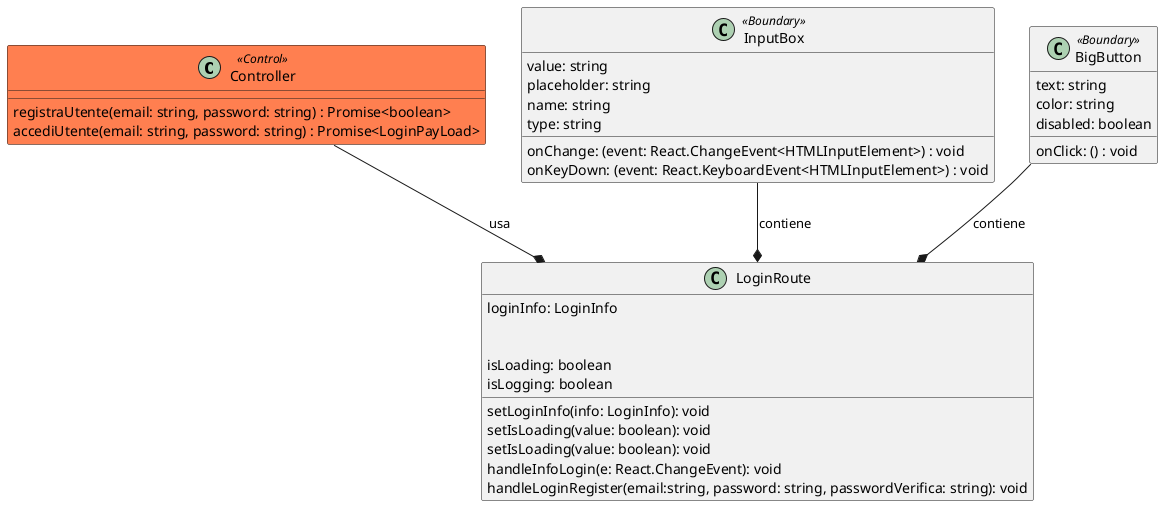 @startuml login_route

class Controller <<Control>> #coral{
  
  registraUtente(email: string, password: string) : Promise<boolean>
  accediUtente(email: string, password: string) : Promise<LoginPayLoad>

}

class LoginRoute {
  loginInfo: LoginInfo
  setLoginInfo(info: LoginInfo): void


  isLoading: boolean
  isLogging: boolean

  setIsLoading(value: boolean): void
  setIsLoading(value: boolean): void


  handleInfoLogin(e: React.ChangeEvent): void
  handleLoginRegister(email:string, password: string, passwordVerifica: string): void

}

class InputBox <<Boundary>> {

	value: string
	placeholder: string
	name: string
	type: string
	onChange: (event: React.ChangeEvent<HTMLInputElement>) : void
	onKeyDown: (event: React.KeyboardEvent<HTMLInputElement>) : void

}

class BigButton <<Boundary>> {

  onClick: () : void
  text: string
  color: string
  disabled: boolean

}





BigButton --* LoginRoute : contiene
InputBox--* LoginRoute : contiene
Controller --* LoginRoute : usa

@enduml




